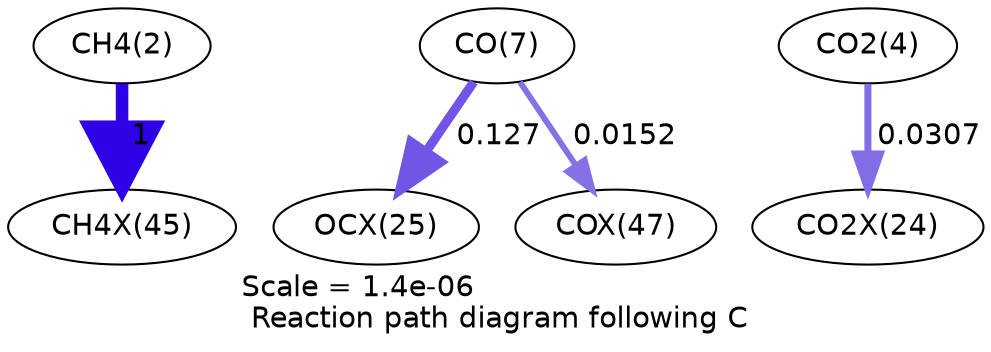 digraph reaction_paths {
center=1;
s4 -> s32[fontname="Helvetica", style="setlinewidth(6)", arrowsize=3, color="0.7, 1.5, 0.9"
, label=" 1"];
s9 -> s28[fontname="Helvetica", style="setlinewidth(4.44)", arrowsize=2.22, color="0.7, 0.627, 0.9"
, label=" 0.127"];
s9 -> s34[fontname="Helvetica", style="setlinewidth(2.84)", arrowsize=1.42, color="0.7, 0.515, 0.9"
, label=" 0.0152"];
s6 -> s27[fontname="Helvetica", style="setlinewidth(3.37)", arrowsize=1.69, color="0.7, 0.531, 0.9"
, label=" 0.0307"];
s4 [ fontname="Helvetica", label="CH4(2)"];
s6 [ fontname="Helvetica", label="CO2(4)"];
s9 [ fontname="Helvetica", label="CO(7)"];
s27 [ fontname="Helvetica", label="CO2X(24)"];
s28 [ fontname="Helvetica", label="OCX(25)"];
s32 [ fontname="Helvetica", label="CH4X(45)"];
s34 [ fontname="Helvetica", label="COX(47)"];
 label = "Scale = 1.4e-06\l Reaction path diagram following C";
 fontname = "Helvetica";
}
